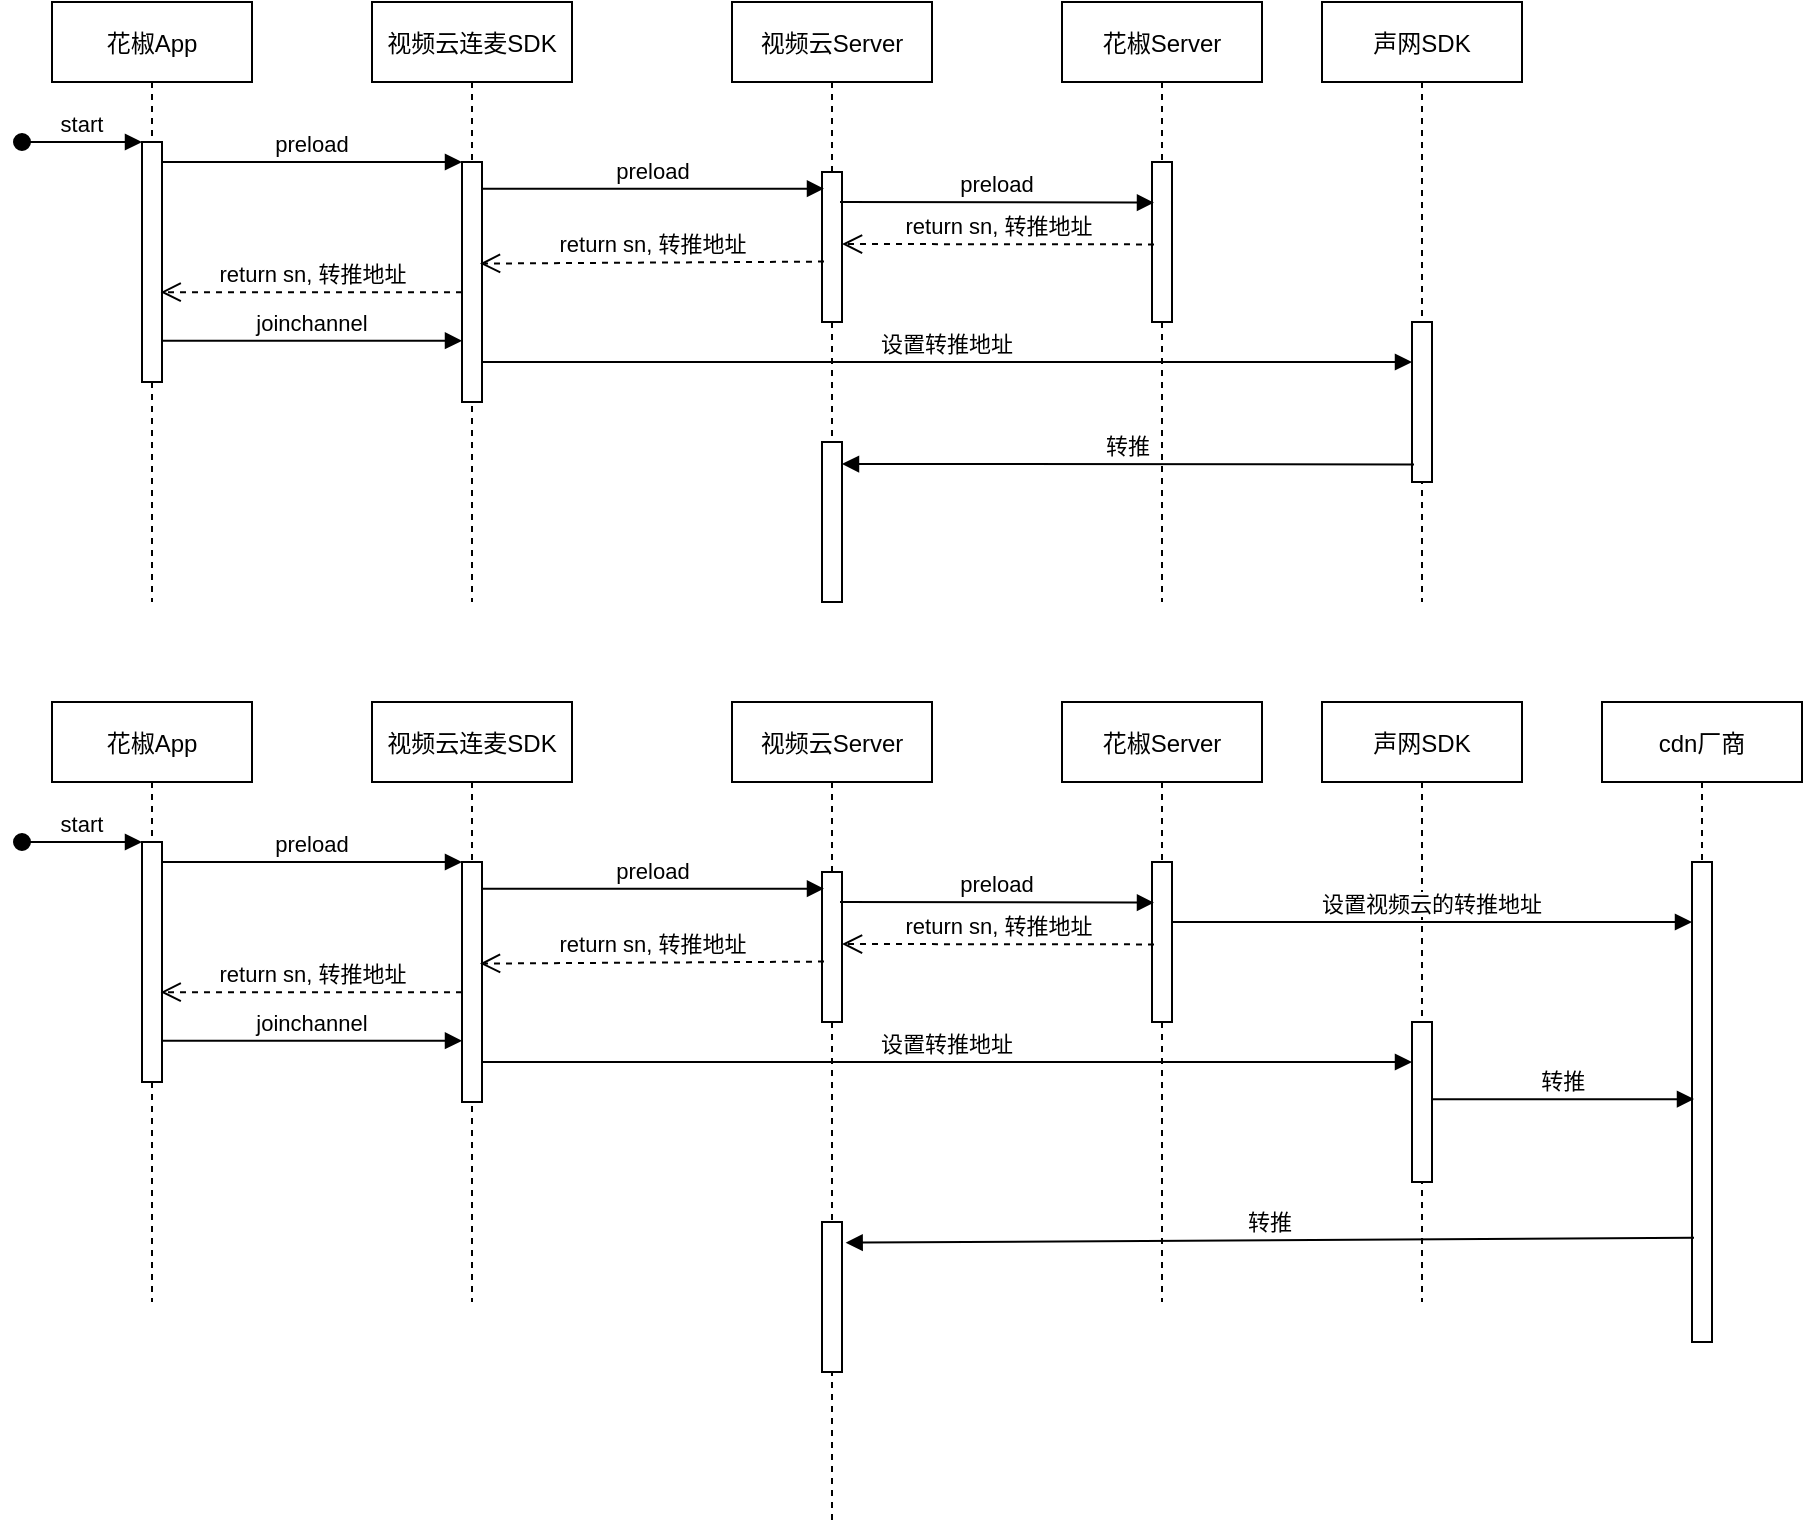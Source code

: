 <mxfile version="15.5.0" type="github">
  <diagram id="kgpKYQtTHZ0yAKxKKP6v" name="Page-1">
    <mxGraphModel dx="724" dy="423" grid="1" gridSize="10" guides="1" tooltips="1" connect="1" arrows="1" fold="1" page="1" pageScale="1" pageWidth="850" pageHeight="1100" math="0" shadow="0">
      <root>
        <mxCell id="0" />
        <mxCell id="1" parent="0" />
        <mxCell id="3nuBFxr9cyL0pnOWT2aG-1" value="花椒App" style="shape=umlLifeline;perimeter=lifelinePerimeter;container=1;collapsible=0;recursiveResize=0;rounded=0;shadow=0;strokeWidth=1;" parent="1" vertex="1">
          <mxGeometry x="45" y="80" width="100" height="300" as="geometry" />
        </mxCell>
        <mxCell id="3nuBFxr9cyL0pnOWT2aG-2" value="" style="points=[];perimeter=orthogonalPerimeter;rounded=0;shadow=0;strokeWidth=1;" parent="3nuBFxr9cyL0pnOWT2aG-1" vertex="1">
          <mxGeometry x="45" y="70" width="10" height="120" as="geometry" />
        </mxCell>
        <mxCell id="3nuBFxr9cyL0pnOWT2aG-3" value="start" style="verticalAlign=bottom;startArrow=oval;endArrow=block;startSize=8;shadow=0;strokeWidth=1;" parent="3nuBFxr9cyL0pnOWT2aG-1" target="3nuBFxr9cyL0pnOWT2aG-2" edge="1">
          <mxGeometry relative="1" as="geometry">
            <mxPoint x="-15" y="70" as="sourcePoint" />
          </mxGeometry>
        </mxCell>
        <mxCell id="3nuBFxr9cyL0pnOWT2aG-5" value="视频云连麦SDK" style="shape=umlLifeline;perimeter=lifelinePerimeter;container=1;collapsible=0;recursiveResize=0;rounded=0;shadow=0;strokeWidth=1;" parent="1" vertex="1">
          <mxGeometry x="205" y="80" width="100" height="300" as="geometry" />
        </mxCell>
        <mxCell id="3nuBFxr9cyL0pnOWT2aG-6" value="" style="points=[];perimeter=orthogonalPerimeter;rounded=0;shadow=0;strokeWidth=1;" parent="3nuBFxr9cyL0pnOWT2aG-5" vertex="1">
          <mxGeometry x="45" y="80" width="10" height="120" as="geometry" />
        </mxCell>
        <mxCell id="3nuBFxr9cyL0pnOWT2aG-8" value="preload" style="verticalAlign=bottom;endArrow=block;entryX=0;entryY=0;shadow=0;strokeWidth=1;" parent="1" source="3nuBFxr9cyL0pnOWT2aG-2" target="3nuBFxr9cyL0pnOWT2aG-6" edge="1">
          <mxGeometry relative="1" as="geometry">
            <mxPoint x="200" y="160" as="sourcePoint" />
          </mxGeometry>
        </mxCell>
        <mxCell id="0TEJYgrKPUsGh8YlHZsp-1" value="声网SDK" style="shape=umlLifeline;perimeter=lifelinePerimeter;container=1;collapsible=0;recursiveResize=0;rounded=0;shadow=0;strokeWidth=1;" vertex="1" parent="1">
          <mxGeometry x="680" y="80" width="100" height="300" as="geometry" />
        </mxCell>
        <mxCell id="0TEJYgrKPUsGh8YlHZsp-2" value="" style="points=[];perimeter=orthogonalPerimeter;rounded=0;shadow=0;strokeWidth=1;" vertex="1" parent="0TEJYgrKPUsGh8YlHZsp-1">
          <mxGeometry x="45" y="160" width="10" height="80" as="geometry" />
        </mxCell>
        <mxCell id="0TEJYgrKPUsGh8YlHZsp-3" value="视频云Server" style="shape=umlLifeline;perimeter=lifelinePerimeter;container=1;collapsible=0;recursiveResize=0;rounded=0;shadow=0;strokeWidth=1;" vertex="1" parent="1">
          <mxGeometry x="385" y="80" width="100" height="300" as="geometry" />
        </mxCell>
        <mxCell id="0TEJYgrKPUsGh8YlHZsp-4" value="" style="points=[];perimeter=orthogonalPerimeter;rounded=0;shadow=0;strokeWidth=1;" vertex="1" parent="0TEJYgrKPUsGh8YlHZsp-3">
          <mxGeometry x="45" y="85" width="10" height="75" as="geometry" />
        </mxCell>
        <mxCell id="0TEJYgrKPUsGh8YlHZsp-89" value="" style="points=[];perimeter=orthogonalPerimeter;rounded=0;shadow=0;strokeWidth=1;" vertex="1" parent="0TEJYgrKPUsGh8YlHZsp-3">
          <mxGeometry x="45" y="220" width="10" height="80" as="geometry" />
        </mxCell>
        <mxCell id="0TEJYgrKPUsGh8YlHZsp-7" value="preload" style="verticalAlign=bottom;endArrow=block;shadow=0;strokeWidth=1;entryX=0.1;entryY=0.111;entryDx=0;entryDy=0;entryPerimeter=0;" edge="1" parent="1" source="3nuBFxr9cyL0pnOWT2aG-6" target="0TEJYgrKPUsGh8YlHZsp-4">
          <mxGeometry relative="1" as="geometry">
            <mxPoint x="265" y="170" as="sourcePoint" />
            <mxPoint x="425" y="170" as="targetPoint" />
          </mxGeometry>
        </mxCell>
        <mxCell id="0TEJYgrKPUsGh8YlHZsp-8" value="&amp;nbsp;return sn, 转推地址&amp;nbsp;" style="html=1;verticalAlign=bottom;endArrow=open;dashed=1;endSize=8;rounded=0;" edge="1" parent="1">
          <mxGeometry relative="1" as="geometry">
            <mxPoint x="431" y="209.79" as="sourcePoint" />
            <mxPoint x="259" y="210.79" as="targetPoint" />
          </mxGeometry>
        </mxCell>
        <mxCell id="0TEJYgrKPUsGh8YlHZsp-9" value="设置转推地址" style="verticalAlign=bottom;endArrow=block;shadow=0;strokeWidth=1;" edge="1" parent="1" source="3nuBFxr9cyL0pnOWT2aG-6" target="0TEJYgrKPUsGh8YlHZsp-2">
          <mxGeometry relative="1" as="geometry">
            <mxPoint x="265" y="241" as="sourcePoint" />
            <mxPoint x="565" y="241" as="targetPoint" />
            <Array as="points">
              <mxPoint x="330" y="260" />
            </Array>
          </mxGeometry>
        </mxCell>
        <mxCell id="0TEJYgrKPUsGh8YlHZsp-29" value="&amp;nbsp;return sn, 转推地址&amp;nbsp;" style="html=1;verticalAlign=bottom;endArrow=open;dashed=1;endSize=8;rounded=0;entryX=0.933;entryY=0.553;entryDx=0;entryDy=0;entryPerimeter=0;" edge="1" parent="1">
          <mxGeometry relative="1" as="geometry">
            <mxPoint x="250" y="225.09" as="sourcePoint" />
            <mxPoint x="99.33" y="225.09" as="targetPoint" />
          </mxGeometry>
        </mxCell>
        <mxCell id="0TEJYgrKPUsGh8YlHZsp-30" value="joinchannel" style="verticalAlign=bottom;endArrow=block;entryX=0;entryY=0;shadow=0;strokeWidth=1;" edge="1" parent="1">
          <mxGeometry relative="1" as="geometry">
            <mxPoint x="100" y="249.37" as="sourcePoint" />
            <mxPoint x="250" y="249.37" as="targetPoint" />
          </mxGeometry>
        </mxCell>
        <mxCell id="0TEJYgrKPUsGh8YlHZsp-60" value="花椒Server" style="shape=umlLifeline;perimeter=lifelinePerimeter;container=1;collapsible=0;recursiveResize=0;rounded=0;shadow=0;strokeWidth=1;" vertex="1" parent="1">
          <mxGeometry x="550" y="80" width="100" height="300" as="geometry" />
        </mxCell>
        <mxCell id="0TEJYgrKPUsGh8YlHZsp-61" value="" style="points=[];perimeter=orthogonalPerimeter;rounded=0;shadow=0;strokeWidth=1;" vertex="1" parent="0TEJYgrKPUsGh8YlHZsp-60">
          <mxGeometry x="45" y="80" width="10" height="80" as="geometry" />
        </mxCell>
        <mxCell id="0TEJYgrKPUsGh8YlHZsp-62" value="preload" style="verticalAlign=bottom;endArrow=block;shadow=0;strokeWidth=1;entryX=0.1;entryY=0.254;entryDx=0;entryDy=0;entryPerimeter=0;" edge="1" parent="1" target="0TEJYgrKPUsGh8YlHZsp-61">
          <mxGeometry relative="1" as="geometry">
            <mxPoint x="439" y="180" as="sourcePoint" />
            <mxPoint x="610" y="179.995" as="targetPoint" />
          </mxGeometry>
        </mxCell>
        <mxCell id="0TEJYgrKPUsGh8YlHZsp-63" value="&amp;nbsp;return sn, 转推地址&amp;nbsp;" style="html=1;verticalAlign=bottom;endArrow=open;dashed=1;endSize=8;rounded=0;exitX=0.1;exitY=0.515;exitDx=0;exitDy=0;exitPerimeter=0;" edge="1" parent="1" source="0TEJYgrKPUsGh8YlHZsp-61">
          <mxGeometry relative="1" as="geometry">
            <mxPoint x="552" y="200" as="sourcePoint" />
            <mxPoint x="440" y="201" as="targetPoint" />
          </mxGeometry>
        </mxCell>
        <mxCell id="0TEJYgrKPUsGh8YlHZsp-64" value="cdn厂商" style="shape=umlLifeline;perimeter=lifelinePerimeter;container=1;collapsible=0;recursiveResize=0;rounded=0;shadow=0;strokeWidth=1;" vertex="1" parent="1">
          <mxGeometry x="820" y="430" width="100" height="320" as="geometry" />
        </mxCell>
        <mxCell id="0TEJYgrKPUsGh8YlHZsp-65" value="" style="points=[];perimeter=orthogonalPerimeter;rounded=0;shadow=0;strokeWidth=1;" vertex="1" parent="0TEJYgrKPUsGh8YlHZsp-64">
          <mxGeometry x="45" y="80" width="10" height="240" as="geometry" />
        </mxCell>
        <mxCell id="0TEJYgrKPUsGh8YlHZsp-66" value="花椒App" style="shape=umlLifeline;perimeter=lifelinePerimeter;container=1;collapsible=0;recursiveResize=0;rounded=0;shadow=0;strokeWidth=1;" vertex="1" parent="1">
          <mxGeometry x="45" y="430" width="100" height="300" as="geometry" />
        </mxCell>
        <mxCell id="0TEJYgrKPUsGh8YlHZsp-67" value="" style="points=[];perimeter=orthogonalPerimeter;rounded=0;shadow=0;strokeWidth=1;" vertex="1" parent="0TEJYgrKPUsGh8YlHZsp-66">
          <mxGeometry x="45" y="70" width="10" height="120" as="geometry" />
        </mxCell>
        <mxCell id="0TEJYgrKPUsGh8YlHZsp-68" value="start" style="verticalAlign=bottom;startArrow=oval;endArrow=block;startSize=8;shadow=0;strokeWidth=1;" edge="1" parent="0TEJYgrKPUsGh8YlHZsp-66" target="0TEJYgrKPUsGh8YlHZsp-67">
          <mxGeometry relative="1" as="geometry">
            <mxPoint x="-15" y="70" as="sourcePoint" />
          </mxGeometry>
        </mxCell>
        <mxCell id="0TEJYgrKPUsGh8YlHZsp-69" value="视频云连麦SDK" style="shape=umlLifeline;perimeter=lifelinePerimeter;container=1;collapsible=0;recursiveResize=0;rounded=0;shadow=0;strokeWidth=1;" vertex="1" parent="1">
          <mxGeometry x="205" y="430" width="100" height="300" as="geometry" />
        </mxCell>
        <mxCell id="0TEJYgrKPUsGh8YlHZsp-70" value="" style="points=[];perimeter=orthogonalPerimeter;rounded=0;shadow=0;strokeWidth=1;" vertex="1" parent="0TEJYgrKPUsGh8YlHZsp-69">
          <mxGeometry x="45" y="80" width="10" height="120" as="geometry" />
        </mxCell>
        <mxCell id="0TEJYgrKPUsGh8YlHZsp-71" value="preload" style="verticalAlign=bottom;endArrow=block;entryX=0;entryY=0;shadow=0;strokeWidth=1;" edge="1" parent="1" source="0TEJYgrKPUsGh8YlHZsp-67" target="0TEJYgrKPUsGh8YlHZsp-70">
          <mxGeometry relative="1" as="geometry">
            <mxPoint x="200" y="510" as="sourcePoint" />
          </mxGeometry>
        </mxCell>
        <mxCell id="0TEJYgrKPUsGh8YlHZsp-72" value="声网SDK" style="shape=umlLifeline;perimeter=lifelinePerimeter;container=1;collapsible=0;recursiveResize=0;rounded=0;shadow=0;strokeWidth=1;" vertex="1" parent="1">
          <mxGeometry x="680" y="430" width="100" height="300" as="geometry" />
        </mxCell>
        <mxCell id="0TEJYgrKPUsGh8YlHZsp-73" value="" style="points=[];perimeter=orthogonalPerimeter;rounded=0;shadow=0;strokeWidth=1;" vertex="1" parent="0TEJYgrKPUsGh8YlHZsp-72">
          <mxGeometry x="45" y="160" width="10" height="80" as="geometry" />
        </mxCell>
        <mxCell id="0TEJYgrKPUsGh8YlHZsp-85" value="设置视频云的转推地址" style="verticalAlign=bottom;endArrow=block;shadow=0;strokeWidth=1;" edge="1" parent="0TEJYgrKPUsGh8YlHZsp-72" target="0TEJYgrKPUsGh8YlHZsp-65">
          <mxGeometry relative="1" as="geometry">
            <mxPoint x="-75" y="110" as="sourcePoint" />
            <mxPoint x="82" y="110.32" as="targetPoint" />
          </mxGeometry>
        </mxCell>
        <mxCell id="0TEJYgrKPUsGh8YlHZsp-74" value="视频云Server" style="shape=umlLifeline;perimeter=lifelinePerimeter;container=1;collapsible=0;recursiveResize=0;rounded=0;shadow=0;strokeWidth=1;" vertex="1" parent="1">
          <mxGeometry x="385" y="430" width="100" height="410" as="geometry" />
        </mxCell>
        <mxCell id="0TEJYgrKPUsGh8YlHZsp-75" value="" style="points=[];perimeter=orthogonalPerimeter;rounded=0;shadow=0;strokeWidth=1;" vertex="1" parent="0TEJYgrKPUsGh8YlHZsp-74">
          <mxGeometry x="45" y="85" width="10" height="75" as="geometry" />
        </mxCell>
        <mxCell id="0TEJYgrKPUsGh8YlHZsp-87" value="" style="points=[];perimeter=orthogonalPerimeter;rounded=0;shadow=0;strokeWidth=1;" vertex="1" parent="0TEJYgrKPUsGh8YlHZsp-74">
          <mxGeometry x="45" y="260" width="10" height="75" as="geometry" />
        </mxCell>
        <mxCell id="0TEJYgrKPUsGh8YlHZsp-76" value="preload" style="verticalAlign=bottom;endArrow=block;shadow=0;strokeWidth=1;entryX=0.1;entryY=0.111;entryDx=0;entryDy=0;entryPerimeter=0;" edge="1" parent="1" source="0TEJYgrKPUsGh8YlHZsp-70" target="0TEJYgrKPUsGh8YlHZsp-75">
          <mxGeometry relative="1" as="geometry">
            <mxPoint x="265" y="520" as="sourcePoint" />
            <mxPoint x="425" y="520" as="targetPoint" />
          </mxGeometry>
        </mxCell>
        <mxCell id="0TEJYgrKPUsGh8YlHZsp-77" value="&amp;nbsp;return sn, 转推地址&amp;nbsp;" style="html=1;verticalAlign=bottom;endArrow=open;dashed=1;endSize=8;rounded=0;" edge="1" parent="1">
          <mxGeometry relative="1" as="geometry">
            <mxPoint x="431" y="559.79" as="sourcePoint" />
            <mxPoint x="259" y="560.79" as="targetPoint" />
          </mxGeometry>
        </mxCell>
        <mxCell id="0TEJYgrKPUsGh8YlHZsp-78" value="设置转推地址" style="verticalAlign=bottom;endArrow=block;shadow=0;strokeWidth=1;" edge="1" parent="1" source="0TEJYgrKPUsGh8YlHZsp-70" target="0TEJYgrKPUsGh8YlHZsp-73">
          <mxGeometry relative="1" as="geometry">
            <mxPoint x="265" y="591" as="sourcePoint" />
            <mxPoint x="565" y="591" as="targetPoint" />
            <Array as="points">
              <mxPoint x="330" y="610" />
            </Array>
          </mxGeometry>
        </mxCell>
        <mxCell id="0TEJYgrKPUsGh8YlHZsp-79" value="&amp;nbsp;return sn, 转推地址&amp;nbsp;" style="html=1;verticalAlign=bottom;endArrow=open;dashed=1;endSize=8;rounded=0;entryX=0.933;entryY=0.553;entryDx=0;entryDy=0;entryPerimeter=0;" edge="1" parent="1">
          <mxGeometry relative="1" as="geometry">
            <mxPoint x="250" y="575.09" as="sourcePoint" />
            <mxPoint x="99.33" y="575.09" as="targetPoint" />
          </mxGeometry>
        </mxCell>
        <mxCell id="0TEJYgrKPUsGh8YlHZsp-80" value="joinchannel" style="verticalAlign=bottom;endArrow=block;entryX=0;entryY=0;shadow=0;strokeWidth=1;" edge="1" parent="1">
          <mxGeometry relative="1" as="geometry">
            <mxPoint x="100" y="599.37" as="sourcePoint" />
            <mxPoint x="250" y="599.37" as="targetPoint" />
          </mxGeometry>
        </mxCell>
        <mxCell id="0TEJYgrKPUsGh8YlHZsp-81" value="花椒Server" style="shape=umlLifeline;perimeter=lifelinePerimeter;container=1;collapsible=0;recursiveResize=0;rounded=0;shadow=0;strokeWidth=1;" vertex="1" parent="1">
          <mxGeometry x="550" y="430" width="100" height="300" as="geometry" />
        </mxCell>
        <mxCell id="0TEJYgrKPUsGh8YlHZsp-82" value="" style="points=[];perimeter=orthogonalPerimeter;rounded=0;shadow=0;strokeWidth=1;" vertex="1" parent="0TEJYgrKPUsGh8YlHZsp-81">
          <mxGeometry x="45" y="80" width="10" height="80" as="geometry" />
        </mxCell>
        <mxCell id="0TEJYgrKPUsGh8YlHZsp-83" value="preload" style="verticalAlign=bottom;endArrow=block;shadow=0;strokeWidth=1;entryX=0.1;entryY=0.254;entryDx=0;entryDy=0;entryPerimeter=0;" edge="1" parent="1" target="0TEJYgrKPUsGh8YlHZsp-82">
          <mxGeometry relative="1" as="geometry">
            <mxPoint x="439" y="530" as="sourcePoint" />
            <mxPoint x="610" y="529.995" as="targetPoint" />
          </mxGeometry>
        </mxCell>
        <mxCell id="0TEJYgrKPUsGh8YlHZsp-84" value="&amp;nbsp;return sn, 转推地址&amp;nbsp;" style="html=1;verticalAlign=bottom;endArrow=open;dashed=1;endSize=8;rounded=0;exitX=0.1;exitY=0.515;exitDx=0;exitDy=0;exitPerimeter=0;" edge="1" parent="1" source="0TEJYgrKPUsGh8YlHZsp-82">
          <mxGeometry relative="1" as="geometry">
            <mxPoint x="552" y="550" as="sourcePoint" />
            <mxPoint x="440" y="551" as="targetPoint" />
          </mxGeometry>
        </mxCell>
        <mxCell id="0TEJYgrKPUsGh8YlHZsp-86" value="转推" style="verticalAlign=bottom;endArrow=block;shadow=0;strokeWidth=1;entryX=0.1;entryY=0.494;entryDx=0;entryDy=0;entryPerimeter=0;exitX=1.017;exitY=0.483;exitDx=0;exitDy=0;exitPerimeter=0;" edge="1" parent="1" source="0TEJYgrKPUsGh8YlHZsp-73" target="0TEJYgrKPUsGh8YlHZsp-65">
          <mxGeometry relative="1" as="geometry">
            <mxPoint x="750" y="671.36" as="sourcePoint" />
            <mxPoint x="1010.17" y="670.0" as="targetPoint" />
          </mxGeometry>
        </mxCell>
        <mxCell id="0TEJYgrKPUsGh8YlHZsp-88" value="转推" style="verticalAlign=bottom;endArrow=block;shadow=0;strokeWidth=1;entryX=1.183;entryY=0.138;entryDx=0;entryDy=0;entryPerimeter=0;exitX=0.1;exitY=0.783;exitDx=0;exitDy=0;exitPerimeter=0;" edge="1" parent="1" source="0TEJYgrKPUsGh8YlHZsp-65" target="0TEJYgrKPUsGh8YlHZsp-87">
          <mxGeometry relative="1" as="geometry">
            <mxPoint x="730.0" y="750.08" as="sourcePoint" />
            <mxPoint x="860.83" y="750" as="targetPoint" />
          </mxGeometry>
        </mxCell>
        <mxCell id="0TEJYgrKPUsGh8YlHZsp-90" value="转推" style="verticalAlign=bottom;endArrow=block;shadow=0;strokeWidth=1;exitX=0.1;exitY=0.89;exitDx=0;exitDy=0;exitPerimeter=0;" edge="1" parent="1" source="0TEJYgrKPUsGh8YlHZsp-2">
          <mxGeometry relative="1" as="geometry">
            <mxPoint x="480" y="370" as="sourcePoint" />
            <mxPoint x="440" y="311" as="targetPoint" />
          </mxGeometry>
        </mxCell>
      </root>
    </mxGraphModel>
  </diagram>
</mxfile>
